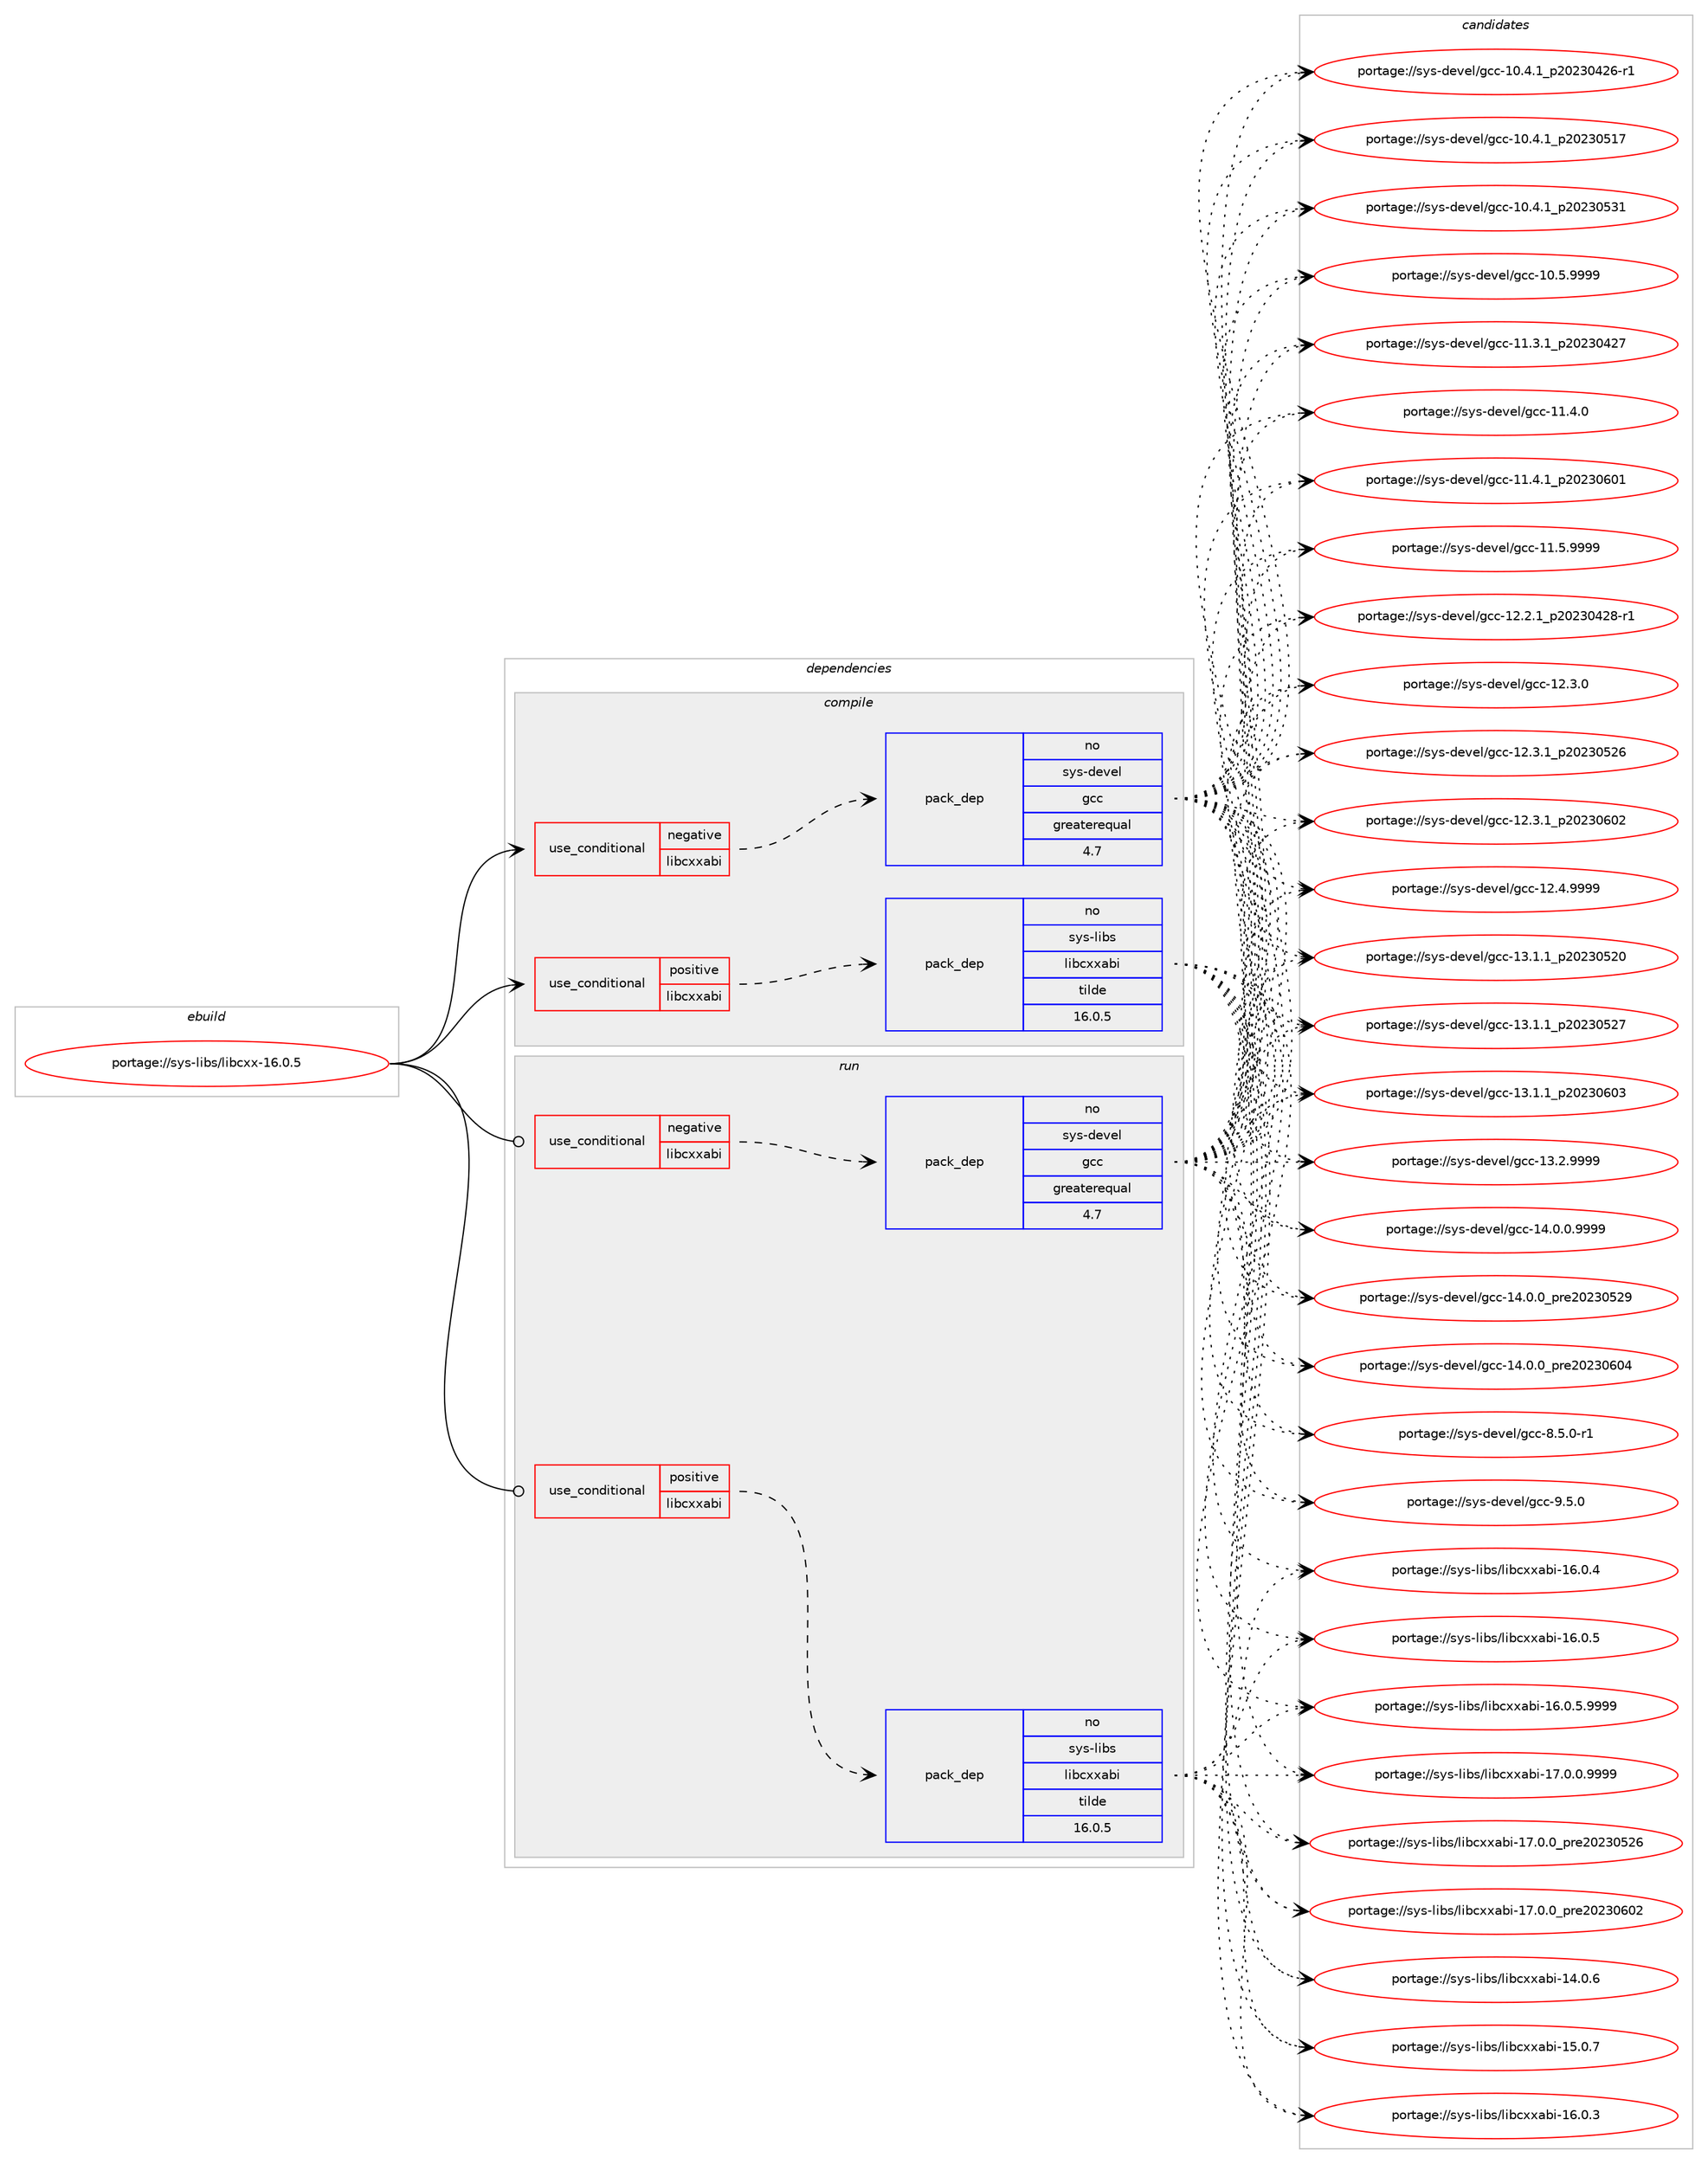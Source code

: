 digraph prolog {

# *************
# Graph options
# *************

newrank=true;
concentrate=true;
compound=true;
graph [rankdir=LR,fontname=Helvetica,fontsize=10,ranksep=1.5];#, ranksep=2.5, nodesep=0.2];
edge  [arrowhead=vee];
node  [fontname=Helvetica,fontsize=10];

# **********
# The ebuild
# **********

subgraph cluster_leftcol {
color=gray;
rank=same;
label=<<i>ebuild</i>>;
id [label="portage://sys-libs/libcxx-16.0.5", color=red, width=4, href="../sys-libs/libcxx-16.0.5.svg"];
}

# ****************
# The dependencies
# ****************

subgraph cluster_midcol {
color=gray;
label=<<i>dependencies</i>>;
subgraph cluster_compile {
fillcolor="#eeeeee";
style=filled;
label=<<i>compile</i>>;
subgraph cond341 {
dependency663 [label=<<TABLE BORDER="0" CELLBORDER="1" CELLSPACING="0" CELLPADDING="4"><TR><TD ROWSPAN="3" CELLPADDING="10">use_conditional</TD></TR><TR><TD>negative</TD></TR><TR><TD>libcxxabi</TD></TR></TABLE>>, shape=none, color=red];
subgraph pack314 {
dependency664 [label=<<TABLE BORDER="0" CELLBORDER="1" CELLSPACING="0" CELLPADDING="4" WIDTH="220"><TR><TD ROWSPAN="6" CELLPADDING="30">pack_dep</TD></TR><TR><TD WIDTH="110">no</TD></TR><TR><TD>sys-devel</TD></TR><TR><TD>gcc</TD></TR><TR><TD>greaterequal</TD></TR><TR><TD>4.7</TD></TR></TABLE>>, shape=none, color=blue];
}
dependency663:e -> dependency664:w [weight=20,style="dashed",arrowhead="vee"];
}
id:e -> dependency663:w [weight=20,style="solid",arrowhead="vee"];
subgraph cond342 {
dependency665 [label=<<TABLE BORDER="0" CELLBORDER="1" CELLSPACING="0" CELLPADDING="4"><TR><TD ROWSPAN="3" CELLPADDING="10">use_conditional</TD></TR><TR><TD>positive</TD></TR><TR><TD>libcxxabi</TD></TR></TABLE>>, shape=none, color=red];
subgraph pack315 {
dependency666 [label=<<TABLE BORDER="0" CELLBORDER="1" CELLSPACING="0" CELLPADDING="4" WIDTH="220"><TR><TD ROWSPAN="6" CELLPADDING="30">pack_dep</TD></TR><TR><TD WIDTH="110">no</TD></TR><TR><TD>sys-libs</TD></TR><TR><TD>libcxxabi</TD></TR><TR><TD>tilde</TD></TR><TR><TD>16.0.5</TD></TR></TABLE>>, shape=none, color=blue];
}
dependency665:e -> dependency666:w [weight=20,style="dashed",arrowhead="vee"];
}
id:e -> dependency665:w [weight=20,style="solid",arrowhead="vee"];
# *** BEGIN UNKNOWN DEPENDENCY TYPE (TODO) ***
# id -> package_dependency(portage://sys-libs/libcxx-16.0.5,install,no,sys-devel,llvm,none,[,,],[slot(16)],[])
# *** END UNKNOWN DEPENDENCY TYPE (TODO) ***

# *** BEGIN UNKNOWN DEPENDENCY TYPE (TODO) ***
# id -> package_dependency(portage://sys-libs/libcxx-16.0.5,install,strong,sys-devel,llvm,none,[,,],[slot(0)],[])
# *** END UNKNOWN DEPENDENCY TYPE (TODO) ***

}
subgraph cluster_compileandrun {
fillcolor="#eeeeee";
style=filled;
label=<<i>compile and run</i>>;
}
subgraph cluster_run {
fillcolor="#eeeeee";
style=filled;
label=<<i>run</i>>;
subgraph cond343 {
dependency667 [label=<<TABLE BORDER="0" CELLBORDER="1" CELLSPACING="0" CELLPADDING="4"><TR><TD ROWSPAN="3" CELLPADDING="10">use_conditional</TD></TR><TR><TD>negative</TD></TR><TR><TD>libcxxabi</TD></TR></TABLE>>, shape=none, color=red];
subgraph pack316 {
dependency668 [label=<<TABLE BORDER="0" CELLBORDER="1" CELLSPACING="0" CELLPADDING="4" WIDTH="220"><TR><TD ROWSPAN="6" CELLPADDING="30">pack_dep</TD></TR><TR><TD WIDTH="110">no</TD></TR><TR><TD>sys-devel</TD></TR><TR><TD>gcc</TD></TR><TR><TD>greaterequal</TD></TR><TR><TD>4.7</TD></TR></TABLE>>, shape=none, color=blue];
}
dependency667:e -> dependency668:w [weight=20,style="dashed",arrowhead="vee"];
}
id:e -> dependency667:w [weight=20,style="solid",arrowhead="odot"];
subgraph cond344 {
dependency669 [label=<<TABLE BORDER="0" CELLBORDER="1" CELLSPACING="0" CELLPADDING="4"><TR><TD ROWSPAN="3" CELLPADDING="10">use_conditional</TD></TR><TR><TD>positive</TD></TR><TR><TD>libcxxabi</TD></TR></TABLE>>, shape=none, color=red];
subgraph pack317 {
dependency670 [label=<<TABLE BORDER="0" CELLBORDER="1" CELLSPACING="0" CELLPADDING="4" WIDTH="220"><TR><TD ROWSPAN="6" CELLPADDING="30">pack_dep</TD></TR><TR><TD WIDTH="110">no</TD></TR><TR><TD>sys-libs</TD></TR><TR><TD>libcxxabi</TD></TR><TR><TD>tilde</TD></TR><TR><TD>16.0.5</TD></TR></TABLE>>, shape=none, color=blue];
}
dependency669:e -> dependency670:w [weight=20,style="dashed",arrowhead="vee"];
}
id:e -> dependency669:w [weight=20,style="solid",arrowhead="odot"];
}
}

# **************
# The candidates
# **************

subgraph cluster_choices {
rank=same;
color=gray;
label=<<i>candidates</i>>;

subgraph choice314 {
color=black;
nodesep=1;
choice11512111545100101118101108471039999454948465246499511250485051485250544511449 [label="portage://sys-devel/gcc-10.4.1_p20230426-r1", color=red, width=4,href="../sys-devel/gcc-10.4.1_p20230426-r1.svg"];
choice1151211154510010111810110847103999945494846524649951125048505148534955 [label="portage://sys-devel/gcc-10.4.1_p20230517", color=red, width=4,href="../sys-devel/gcc-10.4.1_p20230517.svg"];
choice1151211154510010111810110847103999945494846524649951125048505148535149 [label="portage://sys-devel/gcc-10.4.1_p20230531", color=red, width=4,href="../sys-devel/gcc-10.4.1_p20230531.svg"];
choice1151211154510010111810110847103999945494846534657575757 [label="portage://sys-devel/gcc-10.5.9999", color=red, width=4,href="../sys-devel/gcc-10.5.9999.svg"];
choice1151211154510010111810110847103999945494946514649951125048505148525055 [label="portage://sys-devel/gcc-11.3.1_p20230427", color=red, width=4,href="../sys-devel/gcc-11.3.1_p20230427.svg"];
choice1151211154510010111810110847103999945494946524648 [label="portage://sys-devel/gcc-11.4.0", color=red, width=4,href="../sys-devel/gcc-11.4.0.svg"];
choice1151211154510010111810110847103999945494946524649951125048505148544849 [label="portage://sys-devel/gcc-11.4.1_p20230601", color=red, width=4,href="../sys-devel/gcc-11.4.1_p20230601.svg"];
choice1151211154510010111810110847103999945494946534657575757 [label="portage://sys-devel/gcc-11.5.9999", color=red, width=4,href="../sys-devel/gcc-11.5.9999.svg"];
choice11512111545100101118101108471039999454950465046499511250485051485250564511449 [label="portage://sys-devel/gcc-12.2.1_p20230428-r1", color=red, width=4,href="../sys-devel/gcc-12.2.1_p20230428-r1.svg"];
choice1151211154510010111810110847103999945495046514648 [label="portage://sys-devel/gcc-12.3.0", color=red, width=4,href="../sys-devel/gcc-12.3.0.svg"];
choice1151211154510010111810110847103999945495046514649951125048505148535054 [label="portage://sys-devel/gcc-12.3.1_p20230526", color=red, width=4,href="../sys-devel/gcc-12.3.1_p20230526.svg"];
choice1151211154510010111810110847103999945495046514649951125048505148544850 [label="portage://sys-devel/gcc-12.3.1_p20230602", color=red, width=4,href="../sys-devel/gcc-12.3.1_p20230602.svg"];
choice1151211154510010111810110847103999945495046524657575757 [label="portage://sys-devel/gcc-12.4.9999", color=red, width=4,href="../sys-devel/gcc-12.4.9999.svg"];
choice1151211154510010111810110847103999945495146494649951125048505148535048 [label="portage://sys-devel/gcc-13.1.1_p20230520", color=red, width=4,href="../sys-devel/gcc-13.1.1_p20230520.svg"];
choice1151211154510010111810110847103999945495146494649951125048505148535055 [label="portage://sys-devel/gcc-13.1.1_p20230527", color=red, width=4,href="../sys-devel/gcc-13.1.1_p20230527.svg"];
choice1151211154510010111810110847103999945495146494649951125048505148544851 [label="portage://sys-devel/gcc-13.1.1_p20230603", color=red, width=4,href="../sys-devel/gcc-13.1.1_p20230603.svg"];
choice1151211154510010111810110847103999945495146504657575757 [label="portage://sys-devel/gcc-13.2.9999", color=red, width=4,href="../sys-devel/gcc-13.2.9999.svg"];
choice11512111545100101118101108471039999454952464846484657575757 [label="portage://sys-devel/gcc-14.0.0.9999", color=red, width=4,href="../sys-devel/gcc-14.0.0.9999.svg"];
choice1151211154510010111810110847103999945495246484648951121141015048505148535057 [label="portage://sys-devel/gcc-14.0.0_pre20230529", color=red, width=4,href="../sys-devel/gcc-14.0.0_pre20230529.svg"];
choice1151211154510010111810110847103999945495246484648951121141015048505148544852 [label="portage://sys-devel/gcc-14.0.0_pre20230604", color=red, width=4,href="../sys-devel/gcc-14.0.0_pre20230604.svg"];
choice115121115451001011181011084710399994556465346484511449 [label="portage://sys-devel/gcc-8.5.0-r1", color=red, width=4,href="../sys-devel/gcc-8.5.0-r1.svg"];
choice11512111545100101118101108471039999455746534648 [label="portage://sys-devel/gcc-9.5.0", color=red, width=4,href="../sys-devel/gcc-9.5.0.svg"];
dependency664:e -> choice11512111545100101118101108471039999454948465246499511250485051485250544511449:w [style=dotted,weight="100"];
dependency664:e -> choice1151211154510010111810110847103999945494846524649951125048505148534955:w [style=dotted,weight="100"];
dependency664:e -> choice1151211154510010111810110847103999945494846524649951125048505148535149:w [style=dotted,weight="100"];
dependency664:e -> choice1151211154510010111810110847103999945494846534657575757:w [style=dotted,weight="100"];
dependency664:e -> choice1151211154510010111810110847103999945494946514649951125048505148525055:w [style=dotted,weight="100"];
dependency664:e -> choice1151211154510010111810110847103999945494946524648:w [style=dotted,weight="100"];
dependency664:e -> choice1151211154510010111810110847103999945494946524649951125048505148544849:w [style=dotted,weight="100"];
dependency664:e -> choice1151211154510010111810110847103999945494946534657575757:w [style=dotted,weight="100"];
dependency664:e -> choice11512111545100101118101108471039999454950465046499511250485051485250564511449:w [style=dotted,weight="100"];
dependency664:e -> choice1151211154510010111810110847103999945495046514648:w [style=dotted,weight="100"];
dependency664:e -> choice1151211154510010111810110847103999945495046514649951125048505148535054:w [style=dotted,weight="100"];
dependency664:e -> choice1151211154510010111810110847103999945495046514649951125048505148544850:w [style=dotted,weight="100"];
dependency664:e -> choice1151211154510010111810110847103999945495046524657575757:w [style=dotted,weight="100"];
dependency664:e -> choice1151211154510010111810110847103999945495146494649951125048505148535048:w [style=dotted,weight="100"];
dependency664:e -> choice1151211154510010111810110847103999945495146494649951125048505148535055:w [style=dotted,weight="100"];
dependency664:e -> choice1151211154510010111810110847103999945495146494649951125048505148544851:w [style=dotted,weight="100"];
dependency664:e -> choice1151211154510010111810110847103999945495146504657575757:w [style=dotted,weight="100"];
dependency664:e -> choice11512111545100101118101108471039999454952464846484657575757:w [style=dotted,weight="100"];
dependency664:e -> choice1151211154510010111810110847103999945495246484648951121141015048505148535057:w [style=dotted,weight="100"];
dependency664:e -> choice1151211154510010111810110847103999945495246484648951121141015048505148544852:w [style=dotted,weight="100"];
dependency664:e -> choice115121115451001011181011084710399994556465346484511449:w [style=dotted,weight="100"];
dependency664:e -> choice11512111545100101118101108471039999455746534648:w [style=dotted,weight="100"];
}
subgraph choice315 {
color=black;
nodesep=1;
choice1151211154510810598115471081059899120120979810545495246484654 [label="portage://sys-libs/libcxxabi-14.0.6", color=red, width=4,href="../sys-libs/libcxxabi-14.0.6.svg"];
choice1151211154510810598115471081059899120120979810545495346484655 [label="portage://sys-libs/libcxxabi-15.0.7", color=red, width=4,href="../sys-libs/libcxxabi-15.0.7.svg"];
choice1151211154510810598115471081059899120120979810545495446484651 [label="portage://sys-libs/libcxxabi-16.0.3", color=red, width=4,href="../sys-libs/libcxxabi-16.0.3.svg"];
choice1151211154510810598115471081059899120120979810545495446484652 [label="portage://sys-libs/libcxxabi-16.0.4", color=red, width=4,href="../sys-libs/libcxxabi-16.0.4.svg"];
choice1151211154510810598115471081059899120120979810545495446484653 [label="portage://sys-libs/libcxxabi-16.0.5", color=red, width=4,href="../sys-libs/libcxxabi-16.0.5.svg"];
choice11512111545108105981154710810598991201209798105454954464846534657575757 [label="portage://sys-libs/libcxxabi-16.0.5.9999", color=red, width=4,href="../sys-libs/libcxxabi-16.0.5.9999.svg"];
choice11512111545108105981154710810598991201209798105454955464846484657575757 [label="portage://sys-libs/libcxxabi-17.0.0.9999", color=red, width=4,href="../sys-libs/libcxxabi-17.0.0.9999.svg"];
choice1151211154510810598115471081059899120120979810545495546484648951121141015048505148535054 [label="portage://sys-libs/libcxxabi-17.0.0_pre20230526", color=red, width=4,href="../sys-libs/libcxxabi-17.0.0_pre20230526.svg"];
choice1151211154510810598115471081059899120120979810545495546484648951121141015048505148544850 [label="portage://sys-libs/libcxxabi-17.0.0_pre20230602", color=red, width=4,href="../sys-libs/libcxxabi-17.0.0_pre20230602.svg"];
dependency666:e -> choice1151211154510810598115471081059899120120979810545495246484654:w [style=dotted,weight="100"];
dependency666:e -> choice1151211154510810598115471081059899120120979810545495346484655:w [style=dotted,weight="100"];
dependency666:e -> choice1151211154510810598115471081059899120120979810545495446484651:w [style=dotted,weight="100"];
dependency666:e -> choice1151211154510810598115471081059899120120979810545495446484652:w [style=dotted,weight="100"];
dependency666:e -> choice1151211154510810598115471081059899120120979810545495446484653:w [style=dotted,weight="100"];
dependency666:e -> choice11512111545108105981154710810598991201209798105454954464846534657575757:w [style=dotted,weight="100"];
dependency666:e -> choice11512111545108105981154710810598991201209798105454955464846484657575757:w [style=dotted,weight="100"];
dependency666:e -> choice1151211154510810598115471081059899120120979810545495546484648951121141015048505148535054:w [style=dotted,weight="100"];
dependency666:e -> choice1151211154510810598115471081059899120120979810545495546484648951121141015048505148544850:w [style=dotted,weight="100"];
}
subgraph choice316 {
color=black;
nodesep=1;
choice11512111545100101118101108471039999454948465246499511250485051485250544511449 [label="portage://sys-devel/gcc-10.4.1_p20230426-r1", color=red, width=4,href="../sys-devel/gcc-10.4.1_p20230426-r1.svg"];
choice1151211154510010111810110847103999945494846524649951125048505148534955 [label="portage://sys-devel/gcc-10.4.1_p20230517", color=red, width=4,href="../sys-devel/gcc-10.4.1_p20230517.svg"];
choice1151211154510010111810110847103999945494846524649951125048505148535149 [label="portage://sys-devel/gcc-10.4.1_p20230531", color=red, width=4,href="../sys-devel/gcc-10.4.1_p20230531.svg"];
choice1151211154510010111810110847103999945494846534657575757 [label="portage://sys-devel/gcc-10.5.9999", color=red, width=4,href="../sys-devel/gcc-10.5.9999.svg"];
choice1151211154510010111810110847103999945494946514649951125048505148525055 [label="portage://sys-devel/gcc-11.3.1_p20230427", color=red, width=4,href="../sys-devel/gcc-11.3.1_p20230427.svg"];
choice1151211154510010111810110847103999945494946524648 [label="portage://sys-devel/gcc-11.4.0", color=red, width=4,href="../sys-devel/gcc-11.4.0.svg"];
choice1151211154510010111810110847103999945494946524649951125048505148544849 [label="portage://sys-devel/gcc-11.4.1_p20230601", color=red, width=4,href="../sys-devel/gcc-11.4.1_p20230601.svg"];
choice1151211154510010111810110847103999945494946534657575757 [label="portage://sys-devel/gcc-11.5.9999", color=red, width=4,href="../sys-devel/gcc-11.5.9999.svg"];
choice11512111545100101118101108471039999454950465046499511250485051485250564511449 [label="portage://sys-devel/gcc-12.2.1_p20230428-r1", color=red, width=4,href="../sys-devel/gcc-12.2.1_p20230428-r1.svg"];
choice1151211154510010111810110847103999945495046514648 [label="portage://sys-devel/gcc-12.3.0", color=red, width=4,href="../sys-devel/gcc-12.3.0.svg"];
choice1151211154510010111810110847103999945495046514649951125048505148535054 [label="portage://sys-devel/gcc-12.3.1_p20230526", color=red, width=4,href="../sys-devel/gcc-12.3.1_p20230526.svg"];
choice1151211154510010111810110847103999945495046514649951125048505148544850 [label="portage://sys-devel/gcc-12.3.1_p20230602", color=red, width=4,href="../sys-devel/gcc-12.3.1_p20230602.svg"];
choice1151211154510010111810110847103999945495046524657575757 [label="portage://sys-devel/gcc-12.4.9999", color=red, width=4,href="../sys-devel/gcc-12.4.9999.svg"];
choice1151211154510010111810110847103999945495146494649951125048505148535048 [label="portage://sys-devel/gcc-13.1.1_p20230520", color=red, width=4,href="../sys-devel/gcc-13.1.1_p20230520.svg"];
choice1151211154510010111810110847103999945495146494649951125048505148535055 [label="portage://sys-devel/gcc-13.1.1_p20230527", color=red, width=4,href="../sys-devel/gcc-13.1.1_p20230527.svg"];
choice1151211154510010111810110847103999945495146494649951125048505148544851 [label="portage://sys-devel/gcc-13.1.1_p20230603", color=red, width=4,href="../sys-devel/gcc-13.1.1_p20230603.svg"];
choice1151211154510010111810110847103999945495146504657575757 [label="portage://sys-devel/gcc-13.2.9999", color=red, width=4,href="../sys-devel/gcc-13.2.9999.svg"];
choice11512111545100101118101108471039999454952464846484657575757 [label="portage://sys-devel/gcc-14.0.0.9999", color=red, width=4,href="../sys-devel/gcc-14.0.0.9999.svg"];
choice1151211154510010111810110847103999945495246484648951121141015048505148535057 [label="portage://sys-devel/gcc-14.0.0_pre20230529", color=red, width=4,href="../sys-devel/gcc-14.0.0_pre20230529.svg"];
choice1151211154510010111810110847103999945495246484648951121141015048505148544852 [label="portage://sys-devel/gcc-14.0.0_pre20230604", color=red, width=4,href="../sys-devel/gcc-14.0.0_pre20230604.svg"];
choice115121115451001011181011084710399994556465346484511449 [label="portage://sys-devel/gcc-8.5.0-r1", color=red, width=4,href="../sys-devel/gcc-8.5.0-r1.svg"];
choice11512111545100101118101108471039999455746534648 [label="portage://sys-devel/gcc-9.5.0", color=red, width=4,href="../sys-devel/gcc-9.5.0.svg"];
dependency668:e -> choice11512111545100101118101108471039999454948465246499511250485051485250544511449:w [style=dotted,weight="100"];
dependency668:e -> choice1151211154510010111810110847103999945494846524649951125048505148534955:w [style=dotted,weight="100"];
dependency668:e -> choice1151211154510010111810110847103999945494846524649951125048505148535149:w [style=dotted,weight="100"];
dependency668:e -> choice1151211154510010111810110847103999945494846534657575757:w [style=dotted,weight="100"];
dependency668:e -> choice1151211154510010111810110847103999945494946514649951125048505148525055:w [style=dotted,weight="100"];
dependency668:e -> choice1151211154510010111810110847103999945494946524648:w [style=dotted,weight="100"];
dependency668:e -> choice1151211154510010111810110847103999945494946524649951125048505148544849:w [style=dotted,weight="100"];
dependency668:e -> choice1151211154510010111810110847103999945494946534657575757:w [style=dotted,weight="100"];
dependency668:e -> choice11512111545100101118101108471039999454950465046499511250485051485250564511449:w [style=dotted,weight="100"];
dependency668:e -> choice1151211154510010111810110847103999945495046514648:w [style=dotted,weight="100"];
dependency668:e -> choice1151211154510010111810110847103999945495046514649951125048505148535054:w [style=dotted,weight="100"];
dependency668:e -> choice1151211154510010111810110847103999945495046514649951125048505148544850:w [style=dotted,weight="100"];
dependency668:e -> choice1151211154510010111810110847103999945495046524657575757:w [style=dotted,weight="100"];
dependency668:e -> choice1151211154510010111810110847103999945495146494649951125048505148535048:w [style=dotted,weight="100"];
dependency668:e -> choice1151211154510010111810110847103999945495146494649951125048505148535055:w [style=dotted,weight="100"];
dependency668:e -> choice1151211154510010111810110847103999945495146494649951125048505148544851:w [style=dotted,weight="100"];
dependency668:e -> choice1151211154510010111810110847103999945495146504657575757:w [style=dotted,weight="100"];
dependency668:e -> choice11512111545100101118101108471039999454952464846484657575757:w [style=dotted,weight="100"];
dependency668:e -> choice1151211154510010111810110847103999945495246484648951121141015048505148535057:w [style=dotted,weight="100"];
dependency668:e -> choice1151211154510010111810110847103999945495246484648951121141015048505148544852:w [style=dotted,weight="100"];
dependency668:e -> choice115121115451001011181011084710399994556465346484511449:w [style=dotted,weight="100"];
dependency668:e -> choice11512111545100101118101108471039999455746534648:w [style=dotted,weight="100"];
}
subgraph choice317 {
color=black;
nodesep=1;
choice1151211154510810598115471081059899120120979810545495246484654 [label="portage://sys-libs/libcxxabi-14.0.6", color=red, width=4,href="../sys-libs/libcxxabi-14.0.6.svg"];
choice1151211154510810598115471081059899120120979810545495346484655 [label="portage://sys-libs/libcxxabi-15.0.7", color=red, width=4,href="../sys-libs/libcxxabi-15.0.7.svg"];
choice1151211154510810598115471081059899120120979810545495446484651 [label="portage://sys-libs/libcxxabi-16.0.3", color=red, width=4,href="../sys-libs/libcxxabi-16.0.3.svg"];
choice1151211154510810598115471081059899120120979810545495446484652 [label="portage://sys-libs/libcxxabi-16.0.4", color=red, width=4,href="../sys-libs/libcxxabi-16.0.4.svg"];
choice1151211154510810598115471081059899120120979810545495446484653 [label="portage://sys-libs/libcxxabi-16.0.5", color=red, width=4,href="../sys-libs/libcxxabi-16.0.5.svg"];
choice11512111545108105981154710810598991201209798105454954464846534657575757 [label="portage://sys-libs/libcxxabi-16.0.5.9999", color=red, width=4,href="../sys-libs/libcxxabi-16.0.5.9999.svg"];
choice11512111545108105981154710810598991201209798105454955464846484657575757 [label="portage://sys-libs/libcxxabi-17.0.0.9999", color=red, width=4,href="../sys-libs/libcxxabi-17.0.0.9999.svg"];
choice1151211154510810598115471081059899120120979810545495546484648951121141015048505148535054 [label="portage://sys-libs/libcxxabi-17.0.0_pre20230526", color=red, width=4,href="../sys-libs/libcxxabi-17.0.0_pre20230526.svg"];
choice1151211154510810598115471081059899120120979810545495546484648951121141015048505148544850 [label="portage://sys-libs/libcxxabi-17.0.0_pre20230602", color=red, width=4,href="../sys-libs/libcxxabi-17.0.0_pre20230602.svg"];
dependency670:e -> choice1151211154510810598115471081059899120120979810545495246484654:w [style=dotted,weight="100"];
dependency670:e -> choice1151211154510810598115471081059899120120979810545495346484655:w [style=dotted,weight="100"];
dependency670:e -> choice1151211154510810598115471081059899120120979810545495446484651:w [style=dotted,weight="100"];
dependency670:e -> choice1151211154510810598115471081059899120120979810545495446484652:w [style=dotted,weight="100"];
dependency670:e -> choice1151211154510810598115471081059899120120979810545495446484653:w [style=dotted,weight="100"];
dependency670:e -> choice11512111545108105981154710810598991201209798105454954464846534657575757:w [style=dotted,weight="100"];
dependency670:e -> choice11512111545108105981154710810598991201209798105454955464846484657575757:w [style=dotted,weight="100"];
dependency670:e -> choice1151211154510810598115471081059899120120979810545495546484648951121141015048505148535054:w [style=dotted,weight="100"];
dependency670:e -> choice1151211154510810598115471081059899120120979810545495546484648951121141015048505148544850:w [style=dotted,weight="100"];
}
}

}
